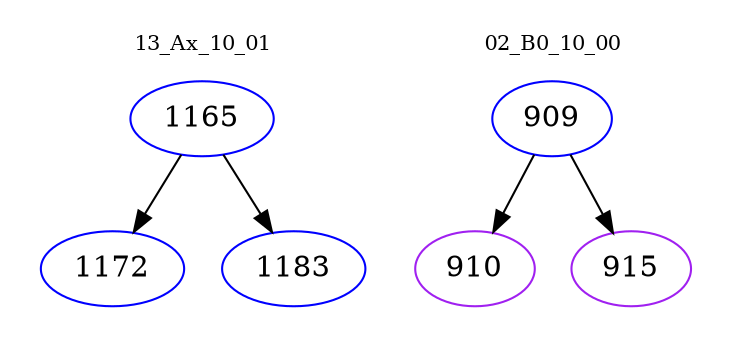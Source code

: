 digraph{
subgraph cluster_0 {
color = white
label = "13_Ax_10_01";
fontsize=10;
T0_1165 [label="1165", color="blue"]
T0_1165 -> T0_1172 [color="black"]
T0_1172 [label="1172", color="blue"]
T0_1165 -> T0_1183 [color="black"]
T0_1183 [label="1183", color="blue"]
}
subgraph cluster_1 {
color = white
label = "02_B0_10_00";
fontsize=10;
T1_909 [label="909", color="blue"]
T1_909 -> T1_910 [color="black"]
T1_910 [label="910", color="purple"]
T1_909 -> T1_915 [color="black"]
T1_915 [label="915", color="purple"]
}
}
